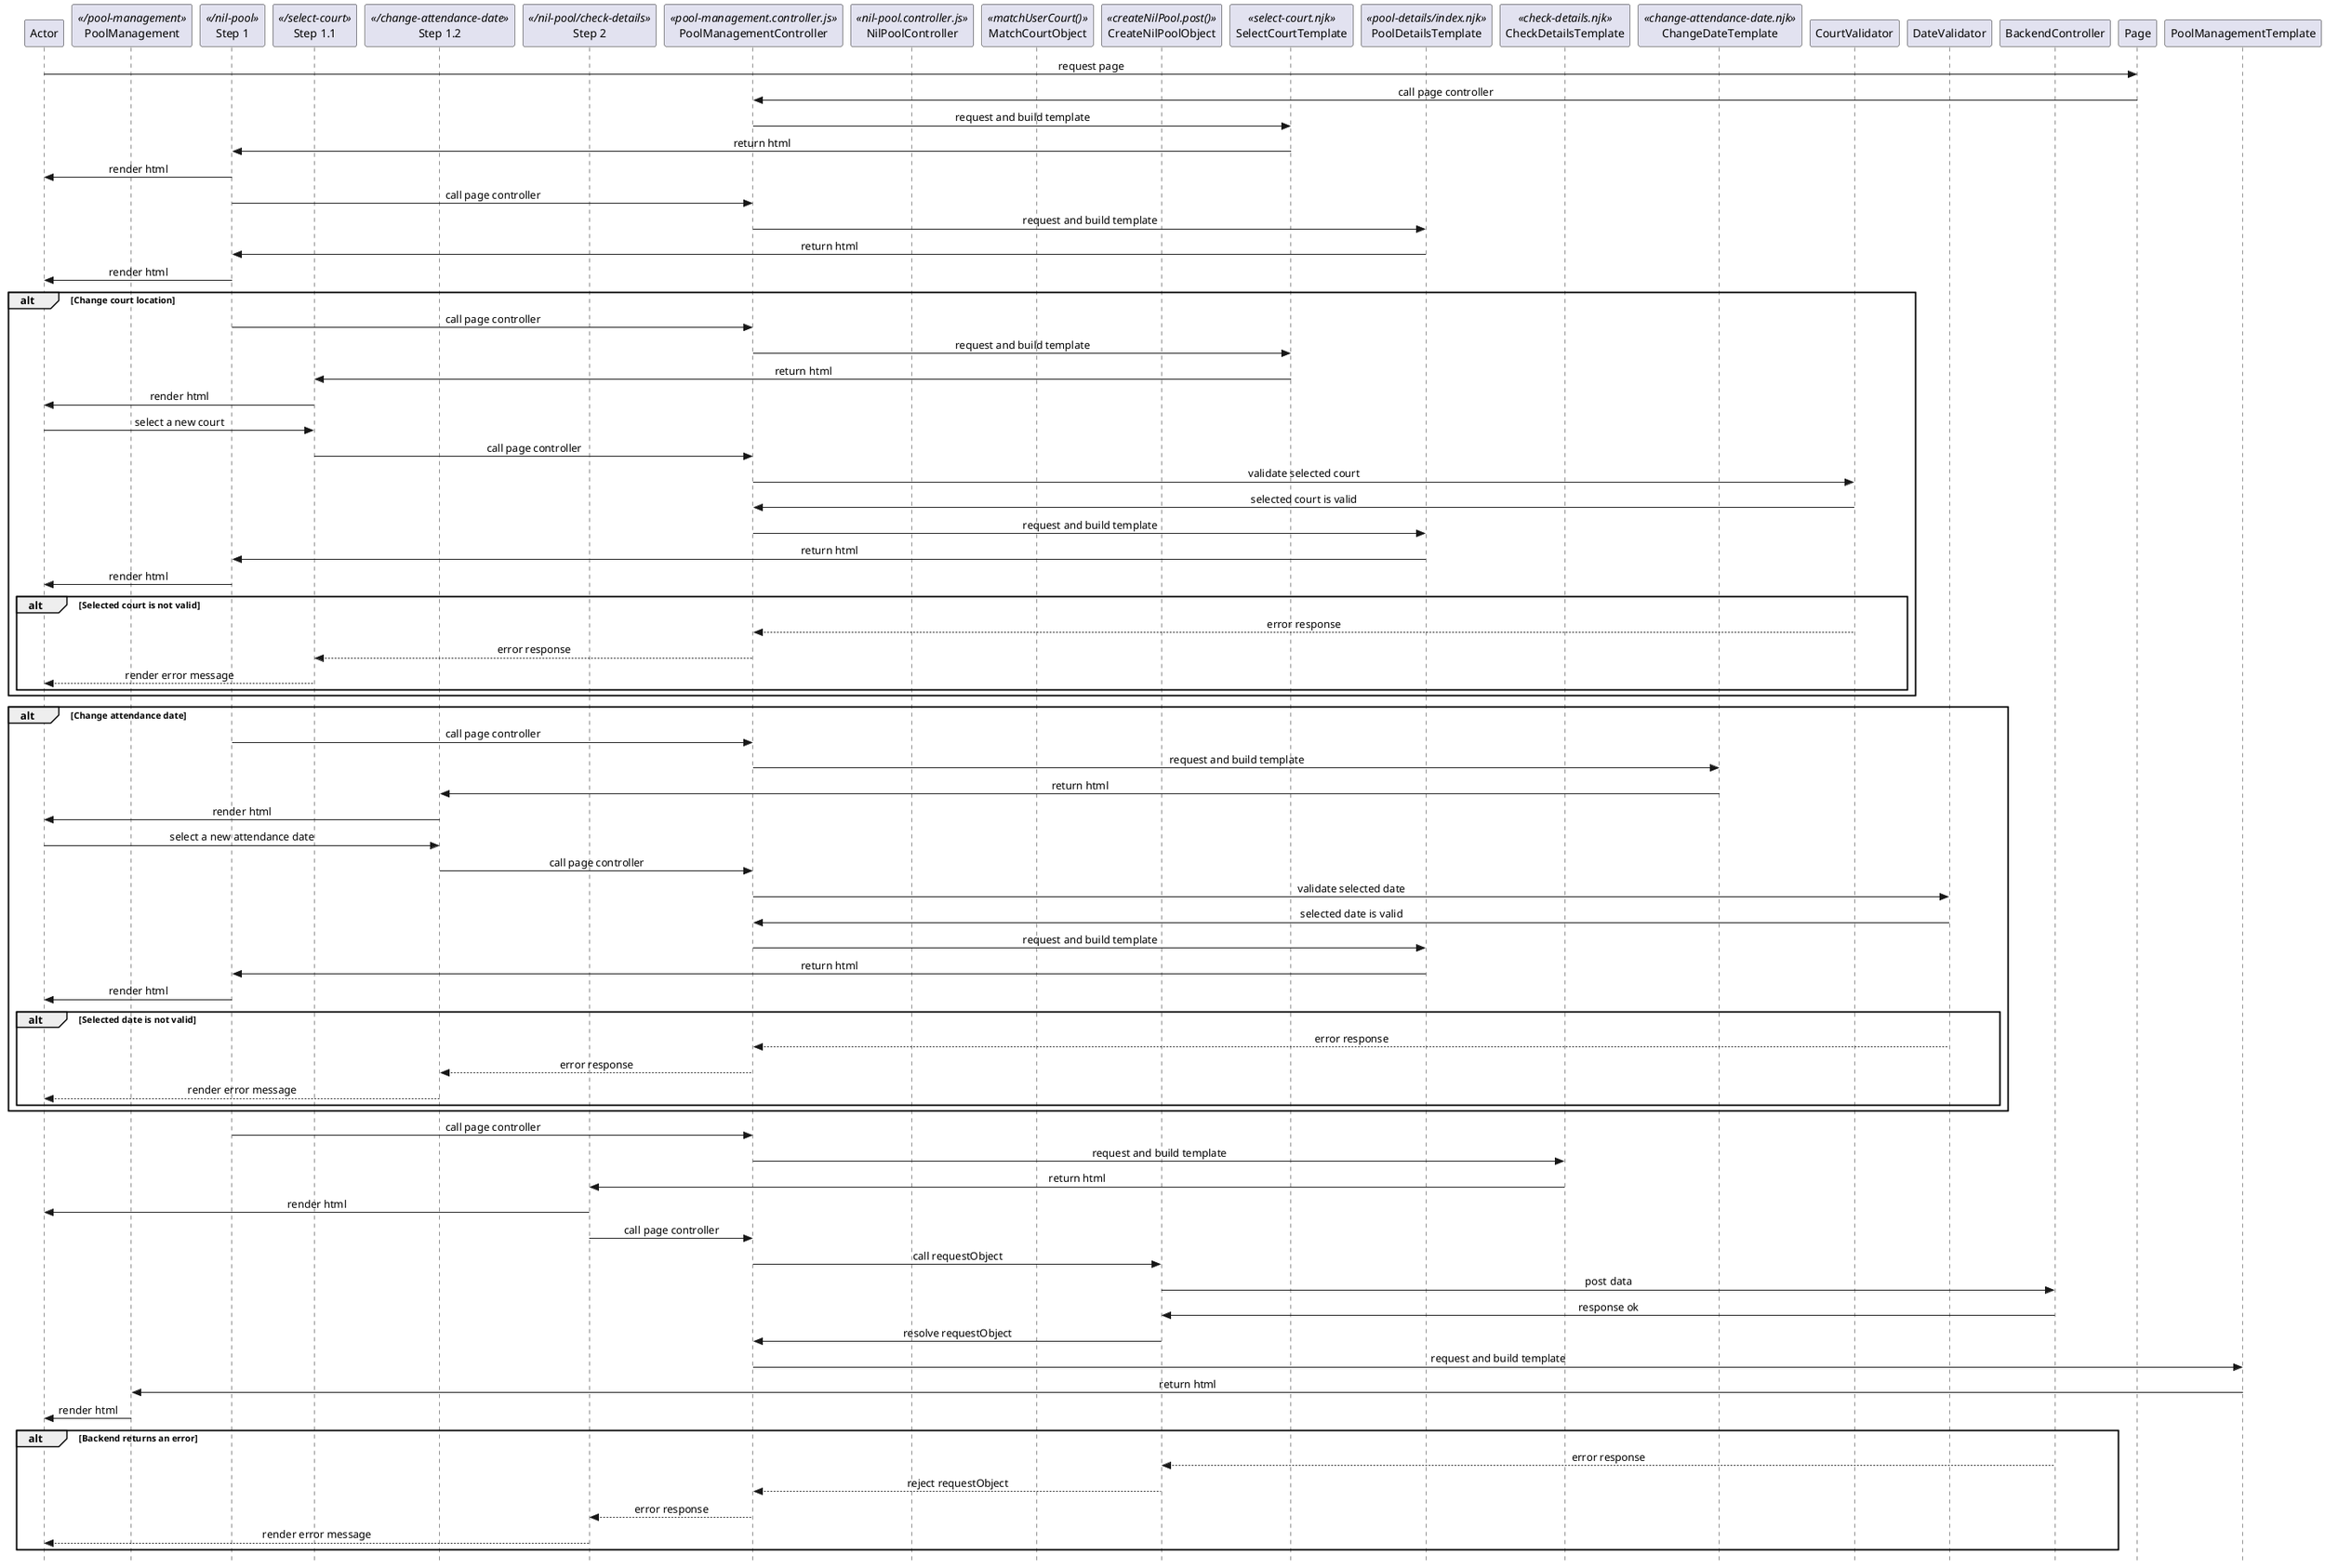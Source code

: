@startuml create-nil-pool

skinparam Style strictuml 
skinparam SequenceMessageAlignment center

participant Actor

''' LOCAL ROUTING
participant PoolManagement <</pool-management>>
participant "Step 1" <</nil-pool>>
participant "Step 1.1" <</select-court>>
participant "Step 1.2" <</change-attendance-date>>
participant "Step 2" <</nil-pool/check-details>>

''' CONTROLLER AND REQUEST OBJECTS
participant PoolManagementController <<pool-management.controller.js>>
participant NilPoolController <<nil-pool.controller.js>>
participant MatchCourtObject <<matchUserCourt()>>
participant CreateNilPoolObject <<createNilPool.post()>>

''' TEMPLATES
participant SelectCourtTemplate <<select-court.njk>>
participant PoolDetailsTemplate <<pool-details/index.njk>>
participant CheckDetailsTemplate <<check-details.njk>>
participant ChangeDateTemplate <<change-attendance-date.njk>>

''' FILTERS AND VALIDATORS
participant CourtValidator
participant DateValidator

''' BACKEND CONTROLLER
participant BackendController



''' JOURNEY FLOW
Actor -> Page : request page

Page -> PoolManagementController : call page controller
PoolManagementController -> SelectCourtTemplate : request and build template
"Step 1" <- SelectCourtTemplate : return html
Actor <- "Step 1" : render html

"Step 1" -> PoolManagementController : call page controller
PoolManagementController -> PoolDetailsTemplate : request and build template
"Step 1" <- PoolDetailsTemplate : return html
Actor <- "Step 1" : render html

alt Change court location
  "Step 1" -> PoolManagementController : call page controller
  PoolManagementController -> SelectCourtTemplate : request and build template
  "Step 1.1" <- SelectCourtTemplate : return html
  Actor <- "Step 1.1" : render html
  Actor -> "Step 1.1" : select a new court
  "Step 1.1" -> PoolManagementController : call page controller
  PoolManagementController -> CourtValidator : validate selected court
  PoolManagementController <- CourtValidator : selected court is valid
  PoolManagementController -> PoolDetailsTemplate : request and build template
  "Step 1" <- PoolDetailsTemplate : return html
  Actor <- "Step 1" : render html

  alt Selected court is not valid
    PoolManagementController <-- CourtValidator : error response
    "Step 1.1" <-- PoolManagementController : error response
    Actor <-- "Step 1.1" : render error message
  end
end

alt Change attendance date
  "Step 1" -> PoolManagementController : call page controller
  PoolManagementController -> ChangeDateTemplate : request and build template
  "Step 1.2" <- ChangeDateTemplate : return html
  Actor <- "Step 1.2" : render html
  Actor -> "Step 1.2" : select a new attendance date
  "Step 1.2" -> PoolManagementController : call page controller
  PoolManagementController -> DateValidator : validate selected date
  PoolManagementController <- DateValidator : selected date is valid
  PoolManagementController -> PoolDetailsTemplate : request and build template
  "Step 1" <- PoolDetailsTemplate : return html
  Actor <- "Step 1" : render html

  alt Selected date is not valid
    PoolManagementController <-- DateValidator : error response
    "Step 1.2" <-- PoolManagementController : error response
    Actor <-- "Step 1.2" : render error message
  end
end

"Step 1" -> PoolManagementController : call page controller
PoolManagementController -> CheckDetailsTemplate : request and build template
"Step 2" <- CheckDetailsTemplate : return html
Actor <- "Step 2" : render html

"Step 2" -> PoolManagementController : call page controller
PoolManagementController -> CreateNilPoolObject : call requestObject
CreateNilPoolObject -> BackendController : post data
CreateNilPoolObject <- BackendController : response ok

PoolManagementController <- CreateNilPoolObject : resolve requestObject
PoolManagementController -> PoolManagementTemplate : request and build template
PoolManagement <- PoolManagementTemplate : return html
Actor <- PoolManagement : render html

alt Backend returns an error
  CreateNilPoolObject <-- BackendController : error response
  PoolManagementController <-- CreateNilPoolObject : reject requestObject
  "Step 2" <-- PoolManagementController : error response
  Actor <-- "Step 2" : render error message
end

@enduml